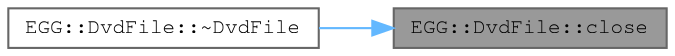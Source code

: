 digraph "EGG::DvdFile::close"
{
 // LATEX_PDF_SIZE
  bgcolor="transparent";
  edge [fontname=FreeMono,fontsize=10,labelfontname=FreeMono,labelfontsize=10];
  node [fontname=FreeMono,fontsize=10,shape=box,height=0.2,width=0.4];
  rankdir="RL";
  Node1 [label="EGG::DvdFile::close",height=0.2,width=0.4,color="gray40", fillcolor="grey60", style="filled", fontcolor="black",tooltip="Closes the file and removes this* from sDvdList."];
  Node1 -> Node2 [dir="back",color="steelblue1",style="solid"];
  Node2 [label="EGG::DvdFile::~DvdFile",height=0.2,width=0.4,color="grey40", fillcolor="white", style="filled",URL="$class_e_g_g_1_1_dvd_file.html#a8817995bf5285cd7d141bd8fdc0b337b",tooltip="Closes the file on the DVD."];
}
